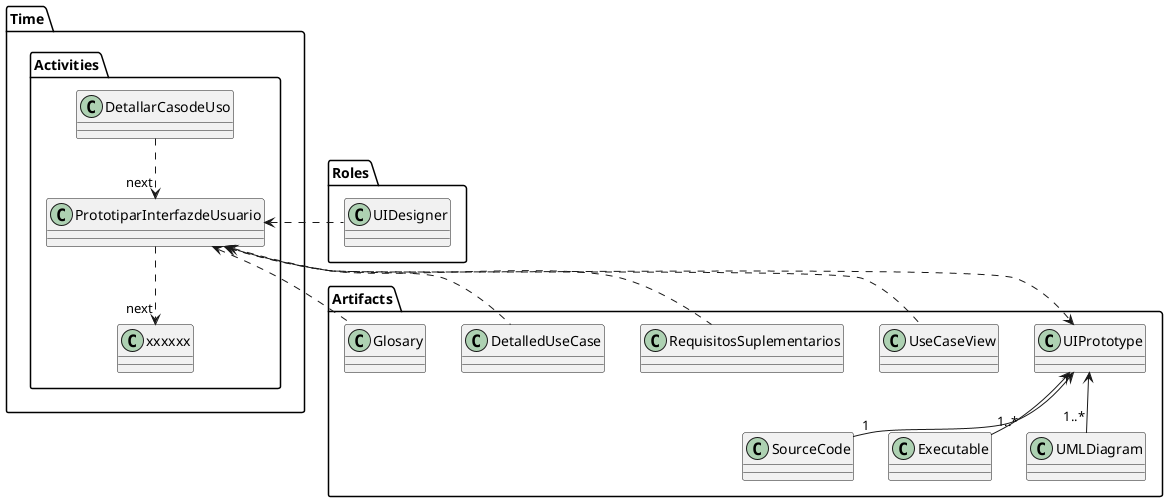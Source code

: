 @startuml

  set namespaceSeparator .
  
  Time.Activities.DetallarCasodeUso ..> "next" Time.Activities.PrototiparInterfazdeUsuario
  Time.Activities.PrototiparInterfazdeUsuario <.right. Roles.UIDesigner
  Time.Activities.PrototiparInterfazdeUsuario ..> "next" Time.Activities.xxxxxx 
  'TODO: definir el next de  Time.Activities.xxxxxx 
  
  Time.Activities.PrototiparInterfazdeUsuario <.. Artifacts.UseCaseView
  Time.Activities.PrototiparInterfazdeUsuario <.. Artifacts.RequisitosSuplementarios
  Time.Activities.PrototiparInterfazdeUsuario <.. Artifacts.DetalledUseCase
  Time.Activities.PrototiparInterfazdeUsuario <.. Artifacts.Glosary

  Time.Activities.PrototiparInterfazdeUsuario .> Artifacts.UIPrototype

  namespace Artifacts {
    UIPrototype <-- "1" Artifacts.SourceCode
    UIPrototype <-- "1..*" Artifacts.Executable
    UIPrototype <-- "1..*" UMLDiagram
  }

@enduml